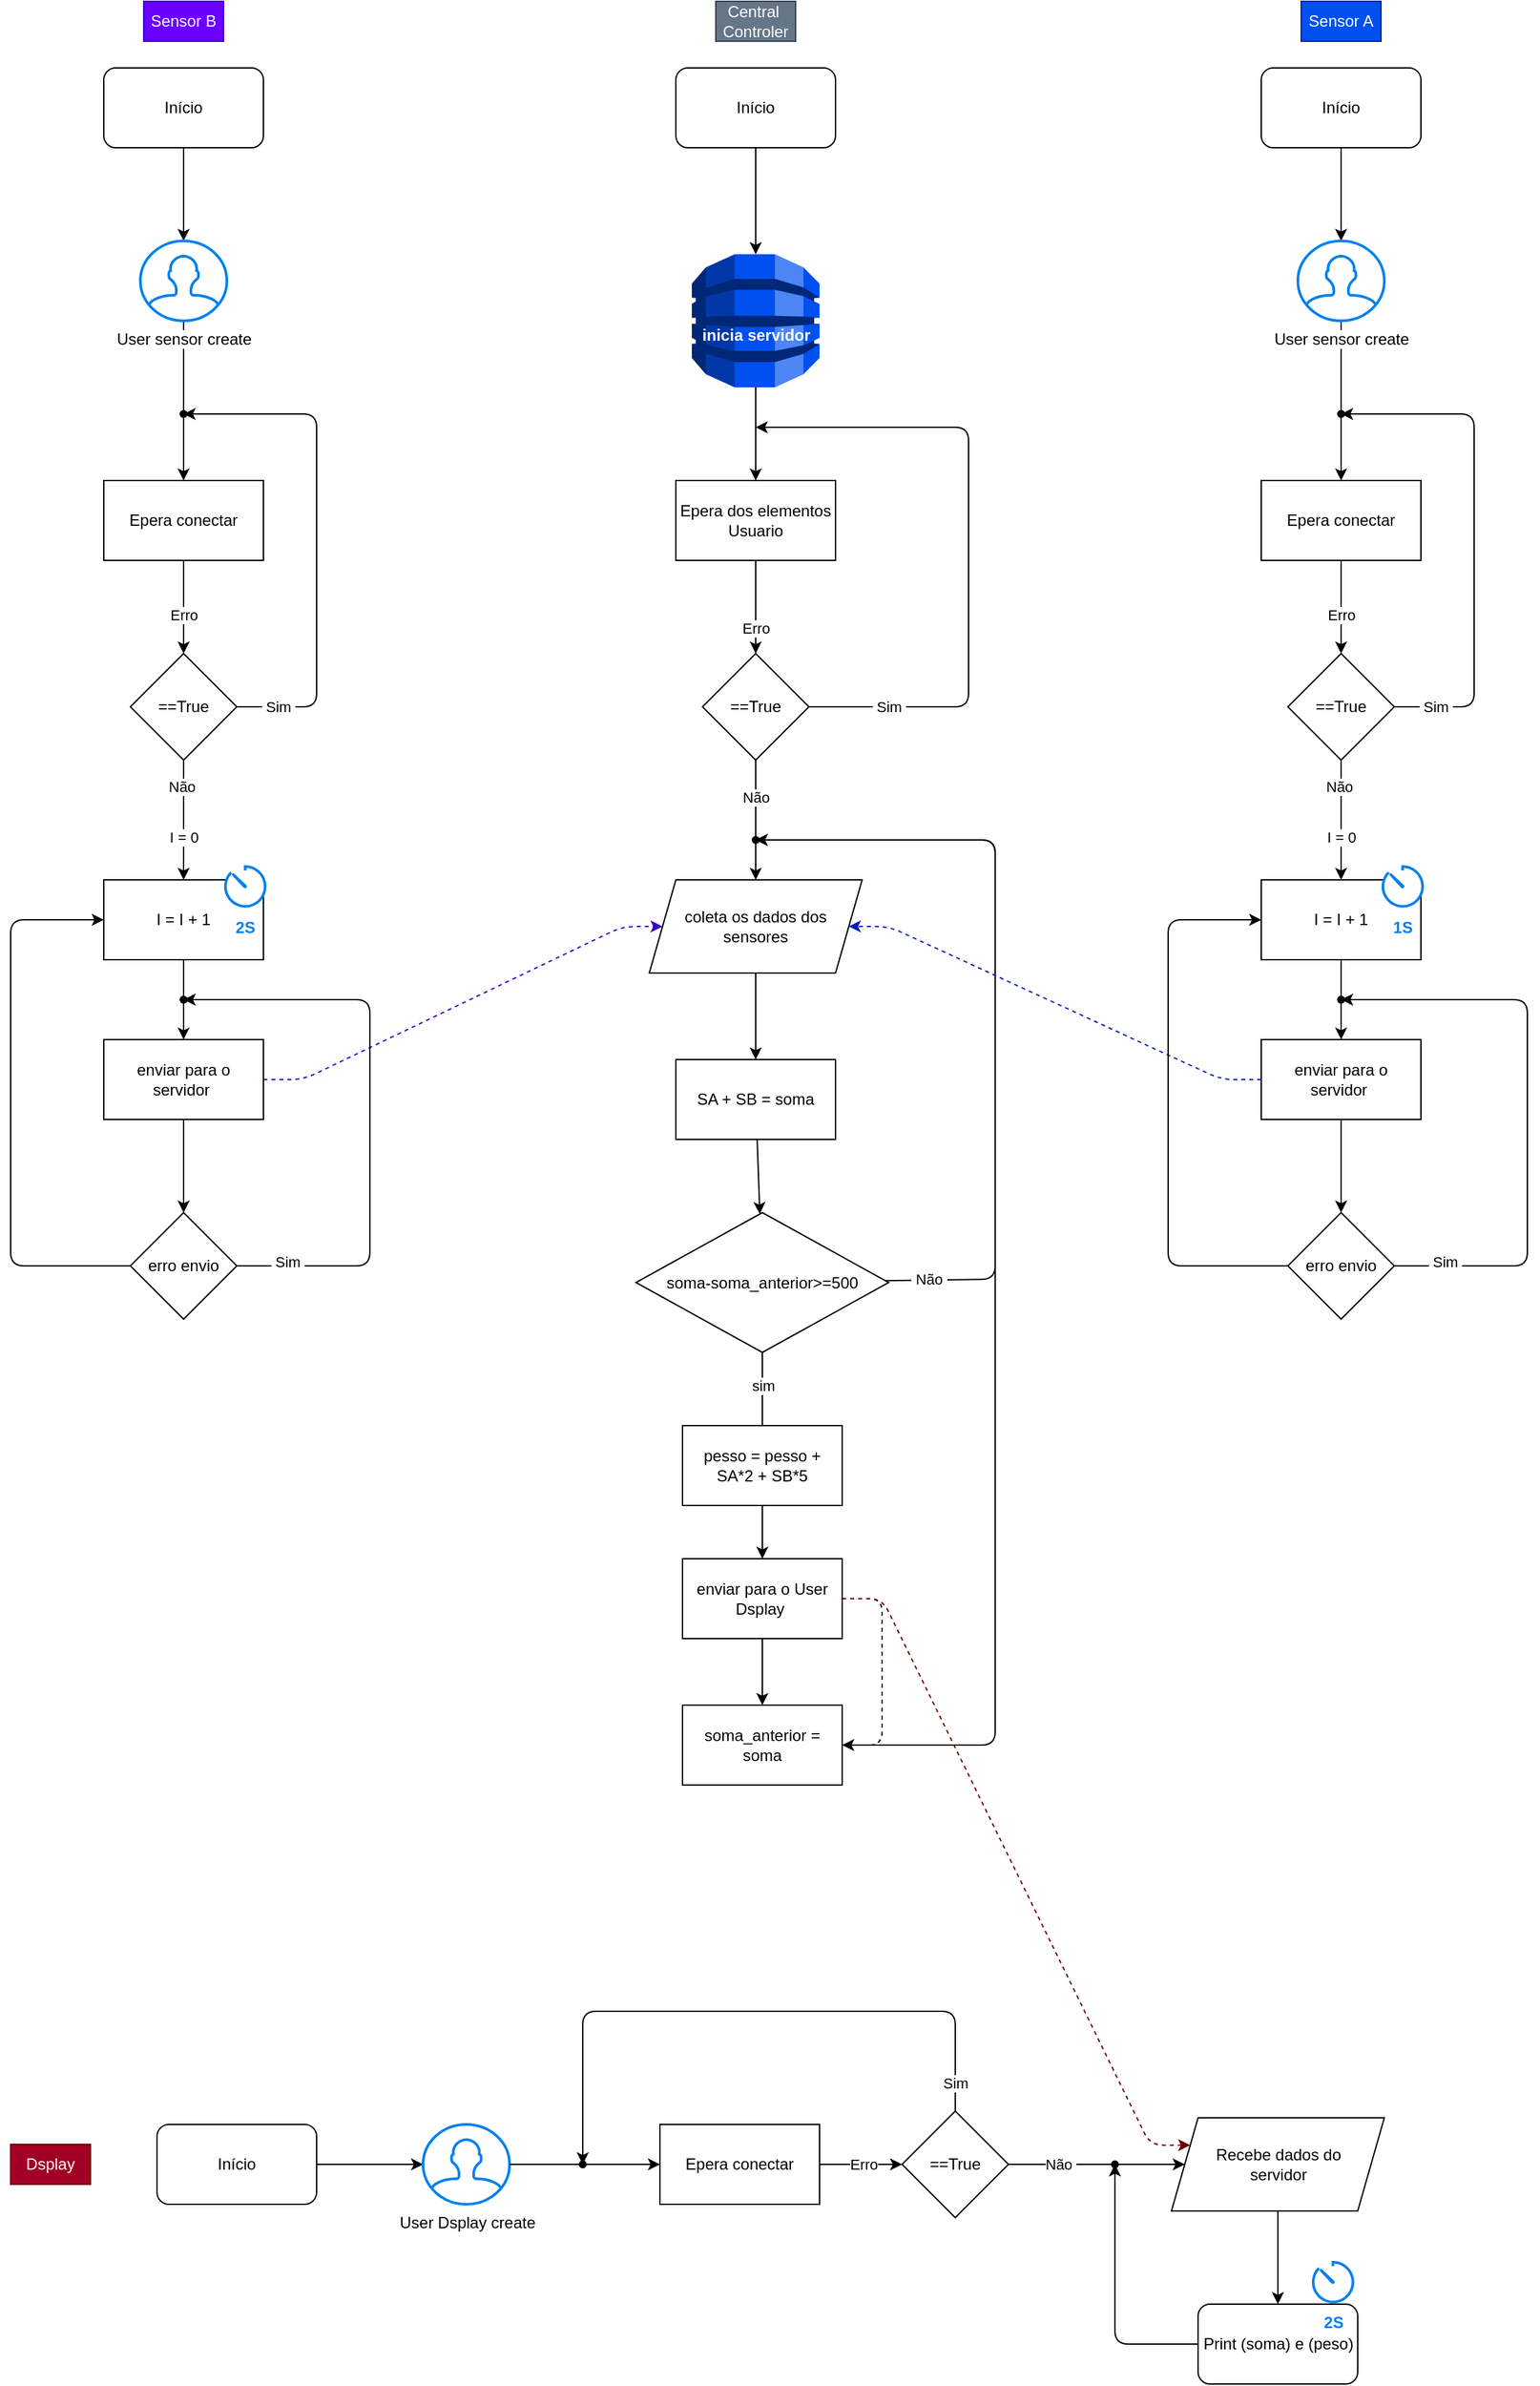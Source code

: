 <mxfile>
    <diagram id="498Lh0KwQ5i9-Wk21Ufg" name="Page-1">
        <mxGraphModel dx="2039" dy="811" grid="1" gridSize="10" guides="1" tooltips="1" connect="1" arrows="1" fold="1" page="1" pageScale="1" pageWidth="850" pageHeight="1100" math="0" shadow="0">
            <root>
                <mxCell id="0"/>
                <mxCell id="1" parent="0"/>
                <mxCell id="3" style="edgeStyle=none;html=1;fontColor=#000000;strokeColor=#000000;" edge="1" parent="1" source="2" target="4">
                    <mxGeometry relative="1" as="geometry">
                        <mxPoint x="420" y="400" as="targetPoint"/>
                    </mxGeometry>
                </mxCell>
                <mxCell id="2" value="Início" style="rounded=1;whiteSpace=wrap;html=1;fontColor=#000000;strokeColor=#000000;" vertex="1" parent="1">
                    <mxGeometry x="360" y="260" width="120" height="60" as="geometry"/>
                </mxCell>
                <mxCell id="6" value="" style="edgeStyle=none;html=1;strokeColor=#000000;fontColor=#000000;" edge="1" parent="1" source="4">
                    <mxGeometry relative="1" as="geometry">
                        <mxPoint x="420" y="510" as="sourcePoint"/>
                        <mxPoint x="420" y="570" as="targetPoint"/>
                    </mxGeometry>
                </mxCell>
                <mxCell id="4" value="inicia servidor" style="outlineConnect=0;dashed=0;verticalLabelPosition=bottom;verticalAlign=top;align=center;html=1;shape=mxgraph.aws3.dynamo_db;fillColor=#0050ef;strokeColor=#001DBC;fontColor=#ffffff;horizontal=1;spacing=-51;fontStyle=1" vertex="1" parent="1">
                    <mxGeometry x="372" y="400" width="96" height="100" as="geometry"/>
                </mxCell>
                <mxCell id="11" value="" style="edgeStyle=none;html=1;strokeColor=#000000;fontColor=#000000;" edge="1" parent="1" source="8" target="10">
                    <mxGeometry relative="1" as="geometry"/>
                </mxCell>
                <mxCell id="19" value="Erro" style="edgeLabel;html=1;align=center;verticalAlign=middle;resizable=0;points=[];fontColor=#000000;" vertex="1" connectable="0" parent="11">
                    <mxGeometry x="0.457" relative="1" as="geometry">
                        <mxPoint as="offset"/>
                    </mxGeometry>
                </mxCell>
                <mxCell id="8" value="Epera dos elementos Usuario" style="rounded=0;whiteSpace=wrap;html=1;strokeColor=#000000;fontColor=#000000;" vertex="1" parent="1">
                    <mxGeometry x="360" y="570" width="120" height="60" as="geometry"/>
                </mxCell>
                <mxCell id="9" value="Central&amp;nbsp;&lt;br&gt;Controler" style="text;html=1;align=center;verticalAlign=middle;whiteSpace=wrap;rounded=0;fillColor=#647687;fontColor=#ffffff;strokeColor=#314354;" vertex="1" parent="1">
                    <mxGeometry x="390" y="210" width="60" height="30" as="geometry"/>
                </mxCell>
                <mxCell id="15" style="edgeStyle=none;html=1;strokeColor=#000000;fontColor=#000000;" edge="1" parent="1" source="10">
                    <mxGeometry relative="1" as="geometry">
                        <mxPoint x="420" y="530" as="targetPoint"/>
                        <Array as="points">
                            <mxPoint x="580" y="740"/>
                            <mxPoint x="580" y="530"/>
                        </Array>
                    </mxGeometry>
                </mxCell>
                <mxCell id="16" value="&amp;nbsp;Sim&amp;nbsp;" style="edgeLabel;html=1;align=center;verticalAlign=middle;resizable=0;points=[];fontColor=#000000;" vertex="1" connectable="0" parent="15">
                    <mxGeometry x="-0.853" y="-2" relative="1" as="geometry">
                        <mxPoint x="24" y="-2" as="offset"/>
                    </mxGeometry>
                </mxCell>
                <mxCell id="17" style="edgeStyle=none;html=1;strokeColor=#000000;fontColor=#000000;entryX=0.5;entryY=0;entryDx=0;entryDy=0;startArrow=none;" edge="1" parent="1" source="29" target="21">
                    <mxGeometry relative="1" as="geometry">
                        <mxPoint x="420" y="850" as="targetPoint"/>
                    </mxGeometry>
                </mxCell>
                <mxCell id="10" value="==True" style="rhombus;whiteSpace=wrap;html=1;strokeColor=#000000;fontColor=#000000;rounded=0;" vertex="1" parent="1">
                    <mxGeometry x="380" y="700" width="80" height="80" as="geometry"/>
                </mxCell>
                <mxCell id="24" value="" style="edgeStyle=none;html=1;strokeColor=#000000;fontColor=#000000;" edge="1" parent="1" source="21" target="23">
                    <mxGeometry relative="1" as="geometry"/>
                </mxCell>
                <mxCell id="21" value="coleta os dados dos sensores" style="shape=parallelogram;perimeter=parallelogramPerimeter;whiteSpace=wrap;html=1;fixedSize=1;strokeColor=#000000;fontColor=#000000;rounded=0;" vertex="1" parent="1">
                    <mxGeometry x="340" y="870" width="160" height="70" as="geometry"/>
                </mxCell>
                <mxCell id="26" value="" style="edgeStyle=none;html=1;strokeColor=#000000;fontColor=#000000;" edge="1" parent="1" source="23" target="25">
                    <mxGeometry relative="1" as="geometry"/>
                </mxCell>
                <mxCell id="23" value="SA + SB = soma" style="whiteSpace=wrap;html=1;strokeColor=#000000;fontColor=#000000;rounded=0;" vertex="1" parent="1">
                    <mxGeometry x="360" y="1005" width="120" height="60" as="geometry"/>
                </mxCell>
                <mxCell id="27" style="edgeStyle=none;html=1;strokeColor=#000000;fontColor=#000000;" edge="1" parent="1" source="25">
                    <mxGeometry relative="1" as="geometry">
                        <mxPoint x="425" y="1300" as="targetPoint"/>
                    </mxGeometry>
                </mxCell>
                <mxCell id="28" value="sim&amp;nbsp;" style="edgeLabel;html=1;align=center;verticalAlign=middle;resizable=0;points=[];fontColor=#000000;" vertex="1" connectable="0" parent="27">
                    <mxGeometry x="-0.339" y="2" relative="1" as="geometry">
                        <mxPoint as="offset"/>
                    </mxGeometry>
                </mxCell>
                <mxCell id="30" value="" style="edgeStyle=none;html=1;strokeColor=#000000;fontColor=#000000;" edge="1" parent="1" source="25" target="29">
                    <mxGeometry relative="1" as="geometry">
                        <Array as="points">
                            <mxPoint x="600" y="1170"/>
                            <mxPoint x="600" y="840"/>
                        </Array>
                    </mxGeometry>
                </mxCell>
                <mxCell id="31" value="&amp;nbsp;Não&amp;nbsp;" style="edgeLabel;html=1;align=center;verticalAlign=middle;resizable=0;points=[];fontColor=#000000;" vertex="1" connectable="0" parent="30">
                    <mxGeometry x="-0.543" relative="1" as="geometry">
                        <mxPoint x="-50" y="53" as="offset"/>
                    </mxGeometry>
                </mxCell>
                <mxCell id="25" value="soma-soma_anterior&amp;gt;=500" style="rhombus;whiteSpace=wrap;html=1;strokeColor=#000000;fontColor=#000000;rounded=0;" vertex="1" parent="1">
                    <mxGeometry x="330" y="1120" width="190" height="105" as="geometry"/>
                </mxCell>
                <mxCell id="32" value="" style="edgeStyle=none;html=1;strokeColor=#000000;fontColor=#000000;entryDx=0;entryDy=0;endArrow=none;" edge="1" parent="1" source="10" target="29">
                    <mxGeometry relative="1" as="geometry">
                        <mxPoint x="420" y="870" as="targetPoint"/>
                        <mxPoint x="420" y="780" as="sourcePoint"/>
                    </mxGeometry>
                </mxCell>
                <mxCell id="33" value="Não" style="edgeLabel;html=1;align=center;verticalAlign=middle;resizable=0;points=[];fontColor=#000000;" vertex="1" connectable="0" parent="32">
                    <mxGeometry x="-0.514" y="-2" relative="1" as="geometry">
                        <mxPoint x="2" y="13" as="offset"/>
                    </mxGeometry>
                </mxCell>
                <mxCell id="29" value="" style="shape=waypoint;sketch=0;size=6;pointerEvents=1;points=[];fillColor=default;resizable=0;rotatable=0;perimeter=centerPerimeter;snapToPoint=1;strokeColor=#000000;fontColor=#000000;rounded=0;" vertex="1" parent="1">
                    <mxGeometry x="410" y="830" width="20" height="20" as="geometry"/>
                </mxCell>
                <mxCell id="37" value="" style="edgeStyle=none;html=1;strokeColor=#000000;fontColor=#000000;" edge="1" parent="1" source="34">
                    <mxGeometry relative="1" as="geometry">
                        <mxPoint x="425" y="1380" as="targetPoint"/>
                    </mxGeometry>
                </mxCell>
                <mxCell id="34" value="pesso = pesso + SA*2 + SB*5" style="whiteSpace=wrap;html=1;strokeColor=#000000;fontColor=#000000;rounded=0;" vertex="1" parent="1">
                    <mxGeometry x="365" y="1280" width="120" height="60" as="geometry"/>
                </mxCell>
                <mxCell id="38" style="edgeStyle=none;html=1;strokeColor=#000000;fontColor=#000000;" edge="1" parent="1" source="36" target="29">
                    <mxGeometry relative="1" as="geometry">
                        <Array as="points">
                            <mxPoint x="600" y="1520"/>
                            <mxPoint x="600" y="840"/>
                        </Array>
                    </mxGeometry>
                </mxCell>
                <mxCell id="36" value="soma_anterior = soma" style="whiteSpace=wrap;html=1;strokeColor=#000000;fontColor=#000000;rounded=0;" vertex="1" parent="1">
                    <mxGeometry x="365" y="1490" width="120" height="60" as="geometry"/>
                </mxCell>
                <mxCell id="43" value="" style="edgeStyle=none;html=1;strokeColor=#000000;fontColor=#000000;" edge="1" parent="1" source="39" target="42">
                    <mxGeometry relative="1" as="geometry"/>
                </mxCell>
                <mxCell id="39" value="Início" style="rounded=1;whiteSpace=wrap;html=1;fontColor=#000000;strokeColor=#000000;" vertex="1" parent="1">
                    <mxGeometry x="800" y="260" width="120" height="60" as="geometry"/>
                </mxCell>
                <mxCell id="40" value="Sensor A" style="text;html=1;strokeColor=#001DBC;fillColor=#0050ef;align=center;verticalAlign=middle;whiteSpace=wrap;rounded=0;fontColor=#ffffff;" vertex="1" parent="1">
                    <mxGeometry x="830" y="210" width="60" height="30" as="geometry"/>
                </mxCell>
                <mxCell id="48" value="" style="edgeStyle=none;html=1;strokeColor=#000000;fontColor=#000000;entryX=0.5;entryY=0;entryDx=0;entryDy=0;" edge="1" parent="1" source="42" target="46">
                    <mxGeometry relative="1" as="geometry">
                        <mxPoint x="860" y="560" as="targetPoint"/>
                    </mxGeometry>
                </mxCell>
                <mxCell id="42" value="User sensor create" style="html=1;verticalLabelPosition=bottom;align=center;labelBackgroundColor=#ffffff;verticalAlign=top;strokeWidth=2;strokeColor=#0080F0;shadow=0;dashed=0;shape=mxgraph.ios7.icons.user;fontColor=#000000;" vertex="1" parent="1">
                    <mxGeometry x="827.5" y="390" width="65" height="60" as="geometry"/>
                </mxCell>
                <mxCell id="50" value="" style="edgeStyle=none;html=1;strokeColor=#000000;fontColor=#000000;" edge="1" parent="1" source="46" target="49">
                    <mxGeometry relative="1" as="geometry"/>
                </mxCell>
                <mxCell id="51" value="Erro" style="edgeLabel;html=1;align=center;verticalAlign=middle;resizable=0;points=[];fontColor=#000000;" vertex="1" connectable="0" parent="50">
                    <mxGeometry x="0.442" y="5" relative="1" as="geometry">
                        <mxPoint x="-5" y="-10" as="offset"/>
                    </mxGeometry>
                </mxCell>
                <mxCell id="46" value="Epera conectar" style="rounded=0;whiteSpace=wrap;html=1;strokeColor=#000000;fontColor=#000000;" vertex="1" parent="1">
                    <mxGeometry x="800" y="570" width="120" height="60" as="geometry"/>
                </mxCell>
                <mxCell id="53" value="" style="edgeStyle=none;html=1;strokeColor=#000000;fontColor=#000000;" edge="1" parent="1" source="49" target="52">
                    <mxGeometry relative="1" as="geometry">
                        <Array as="points">
                            <mxPoint x="960" y="740"/>
                            <mxPoint x="960" y="520"/>
                        </Array>
                    </mxGeometry>
                </mxCell>
                <mxCell id="54" value="&amp;nbsp;Sim&amp;nbsp;" style="edgeLabel;html=1;align=center;verticalAlign=middle;resizable=0;points=[];fontColor=#000000;" vertex="1" connectable="0" parent="53">
                    <mxGeometry x="-0.902" y="2" relative="1" as="geometry">
                        <mxPoint x="12" y="2" as="offset"/>
                    </mxGeometry>
                </mxCell>
                <mxCell id="56" style="edgeStyle=none;html=1;entryX=0.5;entryY=0;entryDx=0;entryDy=0;strokeColor=#000000;fontColor=#000000;" edge="1" parent="1" source="49" target="55">
                    <mxGeometry relative="1" as="geometry"/>
                </mxCell>
                <mxCell id="57" value="I = 0" style="edgeLabel;html=1;align=center;verticalAlign=middle;resizable=0;points=[];fontColor=#000000;" vertex="1" connectable="0" parent="56">
                    <mxGeometry x="0.289" y="2" relative="1" as="geometry">
                        <mxPoint x="-2" as="offset"/>
                    </mxGeometry>
                </mxCell>
                <mxCell id="58" value="Não&amp;nbsp;" style="edgeLabel;html=1;align=center;verticalAlign=middle;resizable=0;points=[];fontColor=#000000;" vertex="1" connectable="0" parent="56">
                    <mxGeometry x="-0.572" y="-2" relative="1" as="geometry">
                        <mxPoint x="2" as="offset"/>
                    </mxGeometry>
                </mxCell>
                <mxCell id="49" value="==True" style="rhombus;whiteSpace=wrap;html=1;strokeColor=#000000;fontColor=#000000;rounded=0;" vertex="1" parent="1">
                    <mxGeometry x="820" y="700" width="80" height="80" as="geometry"/>
                </mxCell>
                <mxCell id="52" value="" style="shape=waypoint;sketch=0;size=6;pointerEvents=1;points=[];fillColor=default;resizable=0;rotatable=0;perimeter=centerPerimeter;snapToPoint=1;strokeColor=#000000;fontColor=#000000;rounded=0;" vertex="1" parent="1">
                    <mxGeometry x="850" y="510" width="20" height="20" as="geometry"/>
                </mxCell>
                <mxCell id="59" style="edgeStyle=none;html=1;strokeColor=#000000;fontColor=#000000;startArrow=none;" edge="1" parent="1" source="65">
                    <mxGeometry relative="1" as="geometry">
                        <mxPoint x="860" y="990" as="targetPoint"/>
                    </mxGeometry>
                </mxCell>
                <mxCell id="55" value="I = I + 1" style="whiteSpace=wrap;html=1;strokeColor=#000000;fontColor=#000000;rounded=0;" vertex="1" parent="1">
                    <mxGeometry x="800" y="870" width="120" height="60" as="geometry"/>
                </mxCell>
                <mxCell id="63" value="" style="edgeStyle=none;html=1;strokeColor=#000000;fontColor=#000000;" edge="1" parent="1" source="60" target="62">
                    <mxGeometry relative="1" as="geometry"/>
                </mxCell>
                <mxCell id="77" style="edgeStyle=entityRelationEdgeStyle;html=1;entryX=1;entryY=0.5;entryDx=0;entryDy=0;strokeColor=#001DBC;fontColor=#000000;dashed=1;fillColor=#0050ef;" edge="1" parent="1" source="60" target="21">
                    <mxGeometry relative="1" as="geometry"/>
                </mxCell>
                <mxCell id="60" value="enviar para o servidor&amp;nbsp;" style="whiteSpace=wrap;html=1;strokeColor=#000000;fontColor=#000000;rounded=0;" vertex="1" parent="1">
                    <mxGeometry x="800" y="990" width="120" height="60" as="geometry"/>
                </mxCell>
                <mxCell id="66" value="" style="edgeStyle=none;html=1;strokeColor=#000000;fontColor=#000000;" edge="1" parent="1" source="62" target="65">
                    <mxGeometry relative="1" as="geometry">
                        <Array as="points">
                            <mxPoint x="1000" y="1160"/>
                            <mxPoint x="1000" y="960"/>
                        </Array>
                    </mxGeometry>
                </mxCell>
                <mxCell id="68" value="&amp;nbsp;Sim&amp;nbsp;" style="edgeLabel;html=1;align=center;verticalAlign=middle;resizable=0;points=[];fontColor=#000000;" vertex="1" connectable="0" parent="66">
                    <mxGeometry x="-0.83" y="3" relative="1" as="geometry">
                        <mxPoint as="offset"/>
                    </mxGeometry>
                </mxCell>
                <mxCell id="73" value="" style="edgeStyle=none;html=1;strokeColor=#000000;fontColor=#000000;entryX=0;entryY=0.5;entryDx=0;entryDy=0;" edge="1" parent="1" source="62" target="55">
                    <mxGeometry relative="1" as="geometry">
                        <mxPoint x="700" y="1160" as="targetPoint"/>
                        <Array as="points">
                            <mxPoint x="730" y="1160"/>
                            <mxPoint x="730" y="900"/>
                        </Array>
                    </mxGeometry>
                </mxCell>
                <mxCell id="62" value="erro envio" style="rhombus;whiteSpace=wrap;html=1;strokeColor=#000000;fontColor=#000000;rounded=0;" vertex="1" parent="1">
                    <mxGeometry x="820" y="1120" width="80" height="80" as="geometry"/>
                </mxCell>
                <mxCell id="67" value="" style="edgeStyle=none;html=1;strokeColor=#000000;fontColor=#000000;endArrow=none;" edge="1" parent="1" source="55" target="65">
                    <mxGeometry relative="1" as="geometry">
                        <mxPoint x="860" y="990" as="targetPoint"/>
                        <mxPoint x="860" y="930" as="sourcePoint"/>
                    </mxGeometry>
                </mxCell>
                <mxCell id="65" value="" style="shape=waypoint;sketch=0;size=6;pointerEvents=1;points=[];fillColor=default;resizable=0;rotatable=0;perimeter=centerPerimeter;snapToPoint=1;strokeColor=#000000;fontColor=#000000;rounded=0;" vertex="1" parent="1">
                    <mxGeometry x="850" y="950" width="20" height="20" as="geometry"/>
                </mxCell>
                <mxCell id="78" value="" style="edgeStyle=none;html=1;strokeColor=#000000;fontColor=#000000;" edge="1" parent="1" source="79" target="82">
                    <mxGeometry relative="1" as="geometry"/>
                </mxCell>
                <mxCell id="79" value="Início" style="rounded=1;whiteSpace=wrap;html=1;fontColor=#000000;strokeColor=#000000;" vertex="1" parent="1">
                    <mxGeometry x="-70" y="260" width="120" height="60" as="geometry"/>
                </mxCell>
                <mxCell id="80" value="Sensor B" style="text;html=1;strokeColor=#3700CC;fillColor=#6a00ff;align=center;verticalAlign=middle;whiteSpace=wrap;rounded=0;fontColor=#ffffff;" vertex="1" parent="1">
                    <mxGeometry x="-40" y="210" width="60" height="30" as="geometry"/>
                </mxCell>
                <mxCell id="81" value="" style="edgeStyle=none;html=1;strokeColor=#000000;fontColor=#000000;entryX=0.5;entryY=0;entryDx=0;entryDy=0;" edge="1" parent="1" source="82" target="85">
                    <mxGeometry relative="1" as="geometry">
                        <mxPoint x="-10" y="560" as="targetPoint"/>
                    </mxGeometry>
                </mxCell>
                <mxCell id="82" value="User sensor create" style="html=1;verticalLabelPosition=bottom;align=center;labelBackgroundColor=#ffffff;verticalAlign=top;strokeWidth=2;strokeColor=#0080F0;shadow=0;dashed=0;shape=mxgraph.ios7.icons.user;fontColor=#000000;" vertex="1" parent="1">
                    <mxGeometry x="-42.5" y="390" width="65" height="60" as="geometry"/>
                </mxCell>
                <mxCell id="83" value="" style="edgeStyle=none;html=1;strokeColor=#000000;fontColor=#000000;" edge="1" parent="1" source="85" target="91">
                    <mxGeometry relative="1" as="geometry"/>
                </mxCell>
                <mxCell id="84" value="Erro" style="edgeLabel;html=1;align=center;verticalAlign=middle;resizable=0;points=[];fontColor=#000000;" vertex="1" connectable="0" parent="83">
                    <mxGeometry x="0.442" y="5" relative="1" as="geometry">
                        <mxPoint x="-5" y="-10" as="offset"/>
                    </mxGeometry>
                </mxCell>
                <mxCell id="85" value="Epera conectar" style="rounded=0;whiteSpace=wrap;html=1;strokeColor=#000000;fontColor=#000000;" vertex="1" parent="1">
                    <mxGeometry x="-70" y="570" width="120" height="60" as="geometry"/>
                </mxCell>
                <mxCell id="86" value="" style="edgeStyle=none;html=1;strokeColor=#000000;fontColor=#000000;" edge="1" parent="1" source="91" target="92">
                    <mxGeometry relative="1" as="geometry">
                        <Array as="points">
                            <mxPoint x="90" y="740"/>
                            <mxPoint x="90" y="520"/>
                        </Array>
                    </mxGeometry>
                </mxCell>
                <mxCell id="87" value="&amp;nbsp;Sim&amp;nbsp;" style="edgeLabel;html=1;align=center;verticalAlign=middle;resizable=0;points=[];fontColor=#000000;" vertex="1" connectable="0" parent="86">
                    <mxGeometry x="-0.902" y="2" relative="1" as="geometry">
                        <mxPoint x="12" y="2" as="offset"/>
                    </mxGeometry>
                </mxCell>
                <mxCell id="88" style="edgeStyle=none;html=1;entryX=0.5;entryY=0;entryDx=0;entryDy=0;strokeColor=#000000;fontColor=#000000;" edge="1" parent="1" source="91" target="94">
                    <mxGeometry relative="1" as="geometry"/>
                </mxCell>
                <mxCell id="89" value="I = 0" style="edgeLabel;html=1;align=center;verticalAlign=middle;resizable=0;points=[];fontColor=#000000;" vertex="1" connectable="0" parent="88">
                    <mxGeometry x="0.289" y="2" relative="1" as="geometry">
                        <mxPoint x="-2" as="offset"/>
                    </mxGeometry>
                </mxCell>
                <mxCell id="90" value="Não&amp;nbsp;" style="edgeLabel;html=1;align=center;verticalAlign=middle;resizable=0;points=[];fontColor=#000000;" vertex="1" connectable="0" parent="88">
                    <mxGeometry x="-0.572" y="-2" relative="1" as="geometry">
                        <mxPoint x="2" as="offset"/>
                    </mxGeometry>
                </mxCell>
                <mxCell id="91" value="==True" style="rhombus;whiteSpace=wrap;html=1;strokeColor=#000000;fontColor=#000000;rounded=0;" vertex="1" parent="1">
                    <mxGeometry x="-50" y="700" width="80" height="80" as="geometry"/>
                </mxCell>
                <mxCell id="92" value="" style="shape=waypoint;sketch=0;size=6;pointerEvents=1;points=[];fillColor=default;resizable=0;rotatable=0;perimeter=centerPerimeter;snapToPoint=1;strokeColor=#000000;fontColor=#000000;rounded=0;" vertex="1" parent="1">
                    <mxGeometry x="-20" y="510" width="20" height="20" as="geometry"/>
                </mxCell>
                <mxCell id="93" style="edgeStyle=none;html=1;strokeColor=#000000;fontColor=#000000;startArrow=none;" edge="1" parent="1" source="102">
                    <mxGeometry relative="1" as="geometry">
                        <mxPoint x="-10" y="990" as="targetPoint"/>
                    </mxGeometry>
                </mxCell>
                <mxCell id="94" value="I = I + 1" style="whiteSpace=wrap;html=1;strokeColor=#000000;fontColor=#000000;rounded=0;" vertex="1" parent="1">
                    <mxGeometry x="-70" y="870" width="120" height="60" as="geometry"/>
                </mxCell>
                <mxCell id="95" value="" style="edgeStyle=none;html=1;strokeColor=#000000;fontColor=#000000;" edge="1" parent="1" source="96" target="100">
                    <mxGeometry relative="1" as="geometry"/>
                </mxCell>
                <mxCell id="105" style="edgeStyle=entityRelationEdgeStyle;html=1;entryX=0;entryY=0.5;entryDx=0;entryDy=0;dashed=1;strokeColor=#3700CC;fontColor=#0080F0;fillColor=#6a00ff;" edge="1" parent="1" source="96" target="21">
                    <mxGeometry relative="1" as="geometry"/>
                </mxCell>
                <mxCell id="96" value="enviar para o servidor&amp;nbsp;" style="whiteSpace=wrap;html=1;strokeColor=#000000;fontColor=#000000;rounded=0;" vertex="1" parent="1">
                    <mxGeometry x="-70" y="990" width="120" height="60" as="geometry"/>
                </mxCell>
                <mxCell id="97" value="" style="edgeStyle=none;html=1;strokeColor=#000000;fontColor=#000000;" edge="1" parent="1" source="100" target="102">
                    <mxGeometry relative="1" as="geometry">
                        <Array as="points">
                            <mxPoint x="130" y="1160"/>
                            <mxPoint x="130" y="960"/>
                        </Array>
                    </mxGeometry>
                </mxCell>
                <mxCell id="98" value="&amp;nbsp;Sim&amp;nbsp;" style="edgeLabel;html=1;align=center;verticalAlign=middle;resizable=0;points=[];fontColor=#000000;" vertex="1" connectable="0" parent="97">
                    <mxGeometry x="-0.83" y="3" relative="1" as="geometry">
                        <mxPoint as="offset"/>
                    </mxGeometry>
                </mxCell>
                <mxCell id="99" value="" style="edgeStyle=none;html=1;strokeColor=#000000;fontColor=#000000;entryX=0;entryY=0.5;entryDx=0;entryDy=0;" edge="1" parent="1" source="100" target="94">
                    <mxGeometry relative="1" as="geometry">
                        <mxPoint x="-170" y="1160" as="targetPoint"/>
                        <Array as="points">
                            <mxPoint x="-140" y="1160"/>
                            <mxPoint x="-140" y="900"/>
                        </Array>
                    </mxGeometry>
                </mxCell>
                <mxCell id="100" value="erro envio" style="rhombus;whiteSpace=wrap;html=1;strokeColor=#000000;fontColor=#000000;rounded=0;" vertex="1" parent="1">
                    <mxGeometry x="-50" y="1120" width="80" height="80" as="geometry"/>
                </mxCell>
                <mxCell id="101" value="" style="edgeStyle=none;html=1;strokeColor=#000000;fontColor=#000000;endArrow=none;" edge="1" parent="1" source="94" target="102">
                    <mxGeometry relative="1" as="geometry">
                        <mxPoint x="-10" y="990" as="targetPoint"/>
                        <mxPoint x="-10" y="930" as="sourcePoint"/>
                    </mxGeometry>
                </mxCell>
                <mxCell id="102" value="" style="shape=waypoint;sketch=0;size=6;pointerEvents=1;points=[];fillColor=default;resizable=0;rotatable=0;perimeter=centerPerimeter;snapToPoint=1;strokeColor=#000000;fontColor=#000000;rounded=0;" vertex="1" parent="1">
                    <mxGeometry x="-20" y="950" width="20" height="20" as="geometry"/>
                </mxCell>
                <mxCell id="103" value="2S" style="html=1;verticalLabelPosition=bottom;align=center;labelBackgroundColor=none;verticalAlign=top;strokeWidth=2;strokeColor=#0080F0;shadow=0;dashed=0;shape=mxgraph.ios7.icons.gauge;fontColor=#0080F0;fontStyle=1" vertex="1" parent="1">
                    <mxGeometry x="20" y="860" width="32.4" height="31.5" as="geometry"/>
                </mxCell>
                <mxCell id="104" value="1S" style="html=1;verticalLabelPosition=bottom;align=center;labelBackgroundColor=none;verticalAlign=top;strokeWidth=2;strokeColor=#0080F0;shadow=0;dashed=0;shape=mxgraph.ios7.icons.gauge;fontColor=#0080F0;fontStyle=1" vertex="1" parent="1">
                    <mxGeometry x="890" y="860" width="32.4" height="31.5" as="geometry"/>
                </mxCell>
                <mxCell id="109" value="" style="edgeStyle=entityRelationEdgeStyle;html=1;dashed=1;strokeColor=#000000;fontColor=#0080F0;" edge="1" parent="1" source="107" target="36">
                    <mxGeometry relative="1" as="geometry"/>
                </mxCell>
                <mxCell id="110" value="" style="html=1;strokeColor=#000000;fontColor=#0080F0;" edge="1" parent="1" source="107" target="36">
                    <mxGeometry relative="1" as="geometry"/>
                </mxCell>
                <mxCell id="140" style="edgeStyle=entityRelationEdgeStyle;html=1;entryX=0;entryY=0.25;entryDx=0;entryDy=0;strokeColor=#6F0000;fontColor=#0080F0;dashed=1;fillColor=#a20025;" edge="1" parent="1" source="107" target="138">
                    <mxGeometry relative="1" as="geometry"/>
                </mxCell>
                <mxCell id="107" value="enviar para o User Dsplay&amp;nbsp;" style="whiteSpace=wrap;html=1;strokeColor=#000000;fontColor=#000000;rounded=0;" vertex="1" parent="1">
                    <mxGeometry x="365" y="1380" width="120" height="60" as="geometry"/>
                </mxCell>
                <mxCell id="111" value="" style="edgeStyle=none;html=1;strokeColor=#000000;fontColor=#000000;" edge="1" parent="1" source="112" target="115">
                    <mxGeometry relative="1" as="geometry"/>
                </mxCell>
                <mxCell id="112" value="Início" style="rounded=1;whiteSpace=wrap;html=1;fontColor=#000000;strokeColor=#000000;" vertex="1" parent="1">
                    <mxGeometry x="-30" y="1805" width="120" height="60" as="geometry"/>
                </mxCell>
                <mxCell id="113" value="Dsplay" style="text;html=1;strokeColor=#6F0000;fillColor=#a20025;align=center;verticalAlign=middle;whiteSpace=wrap;rounded=0;fontColor=#ffffff;" vertex="1" parent="1">
                    <mxGeometry x="-140" y="1820" width="60" height="30" as="geometry"/>
                </mxCell>
                <mxCell id="114" value="" style="edgeStyle=none;html=1;strokeColor=#000000;fontColor=#000000;startArrow=none;" edge="1" parent="1" source="125" target="118">
                    <mxGeometry relative="1" as="geometry">
                        <mxPoint x="420" y="2090" as="targetPoint"/>
                    </mxGeometry>
                </mxCell>
                <mxCell id="115" value="User Dsplay create" style="html=1;verticalLabelPosition=bottom;align=center;labelBackgroundColor=#ffffff;verticalAlign=top;strokeWidth=2;strokeColor=#0080F0;shadow=0;dashed=0;shape=mxgraph.ios7.icons.user;fontColor=#000000;" vertex="1" parent="1">
                    <mxGeometry x="170" y="1805" width="65" height="60" as="geometry"/>
                </mxCell>
                <mxCell id="116" value="" style="edgeStyle=none;html=1;strokeColor=#000000;fontColor=#000000;" edge="1" parent="1" source="118" target="124">
                    <mxGeometry relative="1" as="geometry"/>
                </mxCell>
                <mxCell id="117" value="Erro" style="edgeLabel;html=1;align=center;verticalAlign=middle;resizable=0;points=[];fontColor=#000000;" vertex="1" connectable="0" parent="116">
                    <mxGeometry x="0.442" y="5" relative="1" as="geometry">
                        <mxPoint x="-12" y="5" as="offset"/>
                    </mxGeometry>
                </mxCell>
                <mxCell id="118" value="Epera conectar" style="rounded=0;whiteSpace=wrap;html=1;strokeColor=#000000;fontColor=#000000;" vertex="1" parent="1">
                    <mxGeometry x="348" y="1805" width="120" height="60" as="geometry"/>
                </mxCell>
                <mxCell id="119" value="" style="edgeStyle=none;html=1;strokeColor=#000000;fontColor=#000000;" edge="1" parent="1" source="124" target="125">
                    <mxGeometry relative="1" as="geometry">
                        <Array as="points">
                            <mxPoint x="570" y="1720"/>
                            <mxPoint x="290" y="1720"/>
                        </Array>
                    </mxGeometry>
                </mxCell>
                <mxCell id="120" value="&amp;nbsp;Sim&amp;nbsp;" style="edgeLabel;html=1;align=center;verticalAlign=middle;resizable=0;points=[];fontColor=#000000;" vertex="1" connectable="0" parent="119">
                    <mxGeometry x="-0.902" y="2" relative="1" as="geometry">
                        <mxPoint x="2" y="2" as="offset"/>
                    </mxGeometry>
                </mxCell>
                <mxCell id="121" style="edgeStyle=none;html=1;entryX=0;entryY=0.5;entryDx=0;entryDy=0;strokeColor=#000000;fontColor=#000000;startArrow=none;" edge="1" parent="1" source="145" target="138">
                    <mxGeometry relative="1" as="geometry">
                        <mxPoint x="767.5" y="1805" as="targetPoint"/>
                    </mxGeometry>
                </mxCell>
                <mxCell id="124" value="==True" style="rhombus;whiteSpace=wrap;html=1;strokeColor=#000000;fontColor=#000000;rounded=0;" vertex="1" parent="1">
                    <mxGeometry x="530" y="1795" width="80" height="80" as="geometry"/>
                </mxCell>
                <mxCell id="137" value="" style="edgeStyle=none;html=1;strokeColor=#000000;fontColor=#000000;endArrow=none;" edge="1" parent="1" source="115" target="125">
                    <mxGeometry relative="1" as="geometry">
                        <mxPoint x="348" y="1835" as="targetPoint"/>
                        <mxPoint x="235" y="1835" as="sourcePoint"/>
                    </mxGeometry>
                </mxCell>
                <mxCell id="125" value="" style="shape=waypoint;sketch=0;size=6;pointerEvents=1;points=[];fillColor=default;resizable=0;rotatable=0;perimeter=centerPerimeter;snapToPoint=1;strokeColor=#000000;fontColor=#000000;rounded=0;" vertex="1" parent="1">
                    <mxGeometry x="280" y="1825" width="20" height="20" as="geometry"/>
                </mxCell>
                <mxCell id="143" value="" style="edgeStyle=none;html=1;strokeColor=#000000;fontColor=#0080F0;" edge="1" parent="1" source="138" target="142">
                    <mxGeometry relative="1" as="geometry"/>
                </mxCell>
                <mxCell id="138" value="Recebe dados do &lt;br&gt;servidor" style="shape=parallelogram;perimeter=parallelogramPerimeter;whiteSpace=wrap;html=1;fixedSize=1;strokeColor=#000000;fontColor=#000000;rounded=0;" vertex="1" parent="1">
                    <mxGeometry x="732.5" y="1800" width="160" height="70" as="geometry"/>
                </mxCell>
                <mxCell id="146" value="" style="edgeStyle=none;html=1;strokeColor=#000000;fontColor=#000000;" edge="1" parent="1" source="142" target="145">
                    <mxGeometry relative="1" as="geometry">
                        <Array as="points">
                            <mxPoint x="690" y="1970"/>
                        </Array>
                    </mxGeometry>
                </mxCell>
                <mxCell id="142" value="Print (soma) e (peso)" style="rounded=1;whiteSpace=wrap;html=1;labelBackgroundColor=none;strokeColor=#000000;fontColor=#000000;" vertex="1" parent="1">
                    <mxGeometry x="752.5" y="1940" width="120" height="60" as="geometry"/>
                </mxCell>
                <mxCell id="147" value="" style="edgeStyle=none;html=1;entryDx=0;entryDy=0;strokeColor=#000000;fontColor=#000000;endArrow=none;" edge="1" parent="1" source="124" target="145">
                    <mxGeometry relative="1" as="geometry">
                        <mxPoint x="610" y="1835" as="sourcePoint"/>
                        <mxPoint x="742.5" y="1835" as="targetPoint"/>
                    </mxGeometry>
                </mxCell>
                <mxCell id="148" value="Não&amp;nbsp;" style="edgeLabel;html=1;align=center;verticalAlign=middle;resizable=0;points=[];fontColor=#000000;" vertex="1" connectable="0" parent="147">
                    <mxGeometry x="-0.572" y="-2" relative="1" as="geometry">
                        <mxPoint x="22" y="-2" as="offset"/>
                    </mxGeometry>
                </mxCell>
                <mxCell id="145" value="" style="shape=waypoint;sketch=0;size=6;pointerEvents=1;points=[];fillColor=default;resizable=0;rotatable=0;perimeter=centerPerimeter;snapToPoint=1;strokeColor=#000000;fontColor=#000000;rounded=1;labelBackgroundColor=none;" vertex="1" parent="1">
                    <mxGeometry x="680" y="1825" width="20" height="20" as="geometry"/>
                </mxCell>
                <mxCell id="149" value="2S" style="html=1;verticalLabelPosition=bottom;align=center;labelBackgroundColor=none;verticalAlign=top;strokeWidth=2;strokeColor=#0080F0;shadow=0;dashed=0;shape=mxgraph.ios7.icons.gauge;fontColor=#0080F0;fontStyle=1" vertex="1" parent="1">
                    <mxGeometry x="837.6" y="1908.5" width="32.4" height="31.5" as="geometry"/>
                </mxCell>
            </root>
        </mxGraphModel>
    </diagram>
</mxfile>